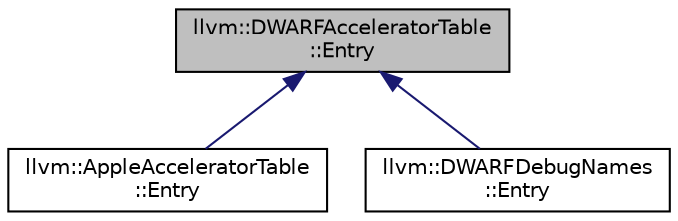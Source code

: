 digraph "llvm::DWARFAcceleratorTable::Entry"
{
 // LATEX_PDF_SIZE
  bgcolor="transparent";
  edge [fontname="Helvetica",fontsize="10",labelfontname="Helvetica",labelfontsize="10"];
  node [fontname="Helvetica",fontsize="10",shape=record];
  Node1 [label="llvm::DWARFAcceleratorTable\l::Entry",height=0.2,width=0.4,color="black", fillcolor="grey75", style="filled", fontcolor="black",tooltip="An abstract class representing a single entry in the accelerator tables."];
  Node1 -> Node2 [dir="back",color="midnightblue",fontsize="10",style="solid",fontname="Helvetica"];
  Node2 [label="llvm::AppleAcceleratorTable\l::Entry",height=0.2,width=0.4,color="black",URL="$classllvm_1_1AppleAcceleratorTable_1_1Entry.html",tooltip="Apple-specific implementation of an Accelerator Entry."];
  Node1 -> Node3 [dir="back",color="midnightblue",fontsize="10",style="solid",fontname="Helvetica"];
  Node3 [label="llvm::DWARFDebugNames\l::Entry",height=0.2,width=0.4,color="black",URL="$classllvm_1_1DWARFDebugNames_1_1Entry.html",tooltip="DWARF v5-specific implementation of an Accelerator Entry."];
}
